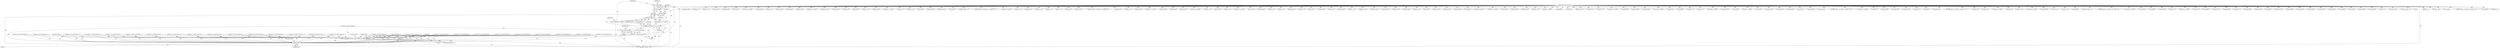 digraph "0_radare2_f41e941341e44aa86edd4483c4487ec09a074257@API" {
"1000414" [label="(Call,snprintf (str, sizeof (str), \" v%i, v%i\", vA, vB))"];
"1000398" [label="(Call,vA = buf[1] & 0x0f)"];
"1000400" [label="(Call,buf[1] & 0x0f)"];
"1000129" [label="(MethodParameterIn,const ut8 *buf)"];
"1000405" [label="(Call,vB = (buf[1] & 0xf0) >> 4)"];
"1000407" [label="(Call,(buf[1] & 0xf0) >> 4)"];
"1000408" [label="(Call,buf[1] & 0xf0)"];
"1000423" [label="(Call,r_str_concat (strasm, str))"];
"1000421" [label="(Call,strasm = r_str_concat (strasm, str))"];
"1002136" [label="(Call,strncpy (op->buf_asm, strasm, sizeof (op->buf_asm) - 1))"];
"1002198" [label="(Call,free (strasm))"];
"1001909" [label="(Call,buf[3] << 8)"];
"1000769" [label="(Call,strasm = r_str_concat (strasm, str))"];
"1000666" [label="(Call,buf[0] == 0x19)"];
"1000498" [label="(Call,(int) buf[1])"];
"1000195" [label="(Call,buf[4] | (buf[5] << 8) | (buf[6] << 16) | (buf[7] << 24))"];
"1000778" [label="(Call,(int) buf[1])"];
"1000600" [label="(Call,buf[4] << 16)"];
"1002198" [label="(Call,free (strasm))"];
"1002135" [label="(Block,)"];
"1000414" [label="(Call,snprintf (str, sizeof (str), \" v%i, v%i\", vA, vB))"];
"1002127" [label="(Call,strasm = NULL)"];
"1001306" [label="(Call,buf[4] & 0x0f)"];
"1001258" [label="(Call,buf[3] << 8)"];
"1000897" [label="(Call,strasm = r_str_concat (strasm, str))"];
"1000438" [label="(Call,buf[3] << 8)"];
"1000430" [label="(Call,(int) buf[1])"];
"1001103" [label="(Call,buf[4] & 0x0f)"];
"1001188" [label="(Call,strasm = r_str_concat (strasm, str))"];
"1001198" [label="(Call,(int) buf[1])"];
"1000883" [label="(Call,strasm = r_str_concat (strasm, str))"];
"1000866" [label="(Call,(buf[3] << 8) | buf[2])"];
"1000489" [label="(Call,strasm = r_str_concat (strasm, str))"];
"1000716" [label="(Call,(llint)buf[3])"];
"1001217" [label="(Call,buf[5] << 8)"];
"1001158" [label="(Call,buf[5] & 0x0f)"];
"1000724" [label="(Call,(llint)buf[4])"];
"1001109" [label="(Call,buf[4] & 0xf0)"];
"1001789" [label="(Call,(buf[3] << 8) | buf[2])"];
"1000131" [label="(Block,)"];
"1001651" [label="(Call,buf[0] == 0x23)"];
"1000423" [label="(Call,r_str_concat (strasm, str))"];
"1000407" [label="(Call,(buf[1] & 0xf0) >> 4)"];
"1001062" [label="(Call,buf[1] & 0x0f)"];
"1000419" [label="(Identifier,vA)"];
"1000558" [label="(Call,buf[3] << 8)"];
"1000785" [label="(Call,(int) buf[2])"];
"1002199" [label="(Identifier,strasm)"];
"1000966" [label="(Call,buf[4] << 16)"];
"1001342" [label="(Call,buf[5] & 0x0f)"];
"1001389" [label="(Call,(buf[3] << 8) | buf[2])"];
"1001636" [label="(Call,buf[3] << 8)"];
"1002150" [label="(Identifier,op)"];
"1000311" [label="(Call,buf[6] << 16)"];
"1001782" [label="(Call,(int) buf[1])"];
"1000421" [label="(Call,strasm = r_str_concat (strasm, str))"];
"1000406" [label="(Identifier,vB)"];
"1001619" [label="(Call,buf[1] & 0x0f)"];
"1001440" [label="(Call,buf[0] == 0x22)"];
"1000700" [label="(Call,(int) buf[1])"];
"1000246" [label="(Call,buf[2] | (buf[3] << 8))"];
"1000955" [label="(Call,buf[2] | (buf[3] << 8) | (buf[4] << 16) | (buf[5] << 24))"];
"1001003" [label="(Call,buf[3] << 8 | buf[2])"];
"1001004" [label="(Call,buf[3] << 8)"];
"1002018" [label="(Call,buf[4] & 0xf0)"];
"1000316" [label="(Call,buf[7] << 24)"];
"1002201" [label="(Identifier,size)"];
"1000463" [label="(Call,buf[3] << 8)"];
"1000594" [label="(Call,buf[3] << 8)"];
"1001573" [label="(Call,(int) buf[1])"];
"1001509" [label="(Call,buf[1] & 0x0f)"];
"1001051" [label="(Call,strasm = r_str_concat (strasm, str))"];
"1001030" [label="(Call,buf[2] | (buf[3] << 8) | (buf[4] << 16) | (buf[5] << 24))"];
"1001318" [label="(Call,buf[5] & 0x0f)"];
"1000917" [label="(Call,strasm = r_str_concat (strasm, str))"];
"1000909" [label="(Call,buf[3] << 8)"];
"1000509" [label="(Call,strasm = r_str_concat (strasm, str))"];
"1001969" [label="(Call,buf[5] & 0x0f)"];
"1001635" [label="(Call,(buf[3] << 8) | buf[2])"];
"1002137" [label="(Call,op->buf_asm)"];
"1001348" [label="(Call,buf[5] & 0xf0)"];
"1000944" [label="(Call,strasm = r_str_concat (strasm, str))"];
"1000732" [label="(Call,(llint)buf[5])"];
"1000850" [label="(Call,buf[1] & 0x0f)"];
"1001800" [label="(Call,(buf[5] << 8) | buf[4])"];
"1000636" [label="(Call,strasm = r_str_concat (strasm, str))"];
"1001747" [label="(Call,buf[2] << 24)"];
"1000415" [label="(Identifier,str)"];
"1001382" [label="(Call,(int) buf[1])"];
"1001070" [label="(Call,buf[3] << 8)"];
"1001205" [label="(Call,(buf[3] << 8) | buf[2])"];
"1000401" [label="(Call,buf[1])"];
"1000814" [label="(Call,(int) buf[1])"];
"1000805" [label="(Call,strasm = r_str_concat (strasm, str))"];
"1002024" [label="(Call,buf[5] & 0x0f)"];
"1001790" [label="(Call,buf[3] << 8)"];
"1000375" [label="(Call,strasm = strdup (op->buf_asm))"];
"1000474" [label="(Call,buf[5] << 8)"];
"1001926" [label="(Call,buf[4] & 0x0f)"];
"1000936" [label="(Call,buf[3] << 8)"];
"1001722" [label="(Call,(int) buf[1])"];
"1001275" [label="(Call,buf[4] & 0x0f)"];
"1000548" [label="(Call,(int) buf[1])"];
"1000985" [label="(Call,buf[1] & 0x0f)"];
"1000655" [label="(Call,buf[2] << 16)"];
"1002054" [label="(Call,buf[0] == 0x24)"];
"1001646" [label="(Call,buf[0] == 0x20)"];
"1000526" [label="(Call,buf[1] & 0xf0)"];
"1001164" [label="(Call,buf[5] & 0xf0)"];
"1000408" [label="(Call,buf[1] & 0xf0)"];
"1000858" [label="(Call,buf[1] & 0xf0)"];
"1000250" [label="(Call,buf[3] << 8)"];
"1001021" [label="(Call,(int) buf[1])"];
"1001249" [label="(Call,buf[1] & 0xf0)"];
"1001152" [label="(Call,buf[4] & 0xf0)"];
"1001091" [label="(Call,buf[4] & 0x0f)"];
"1000828" [label="(Call,(int) buf[3])"];
"1001525" [label="(Call,(buf[3]<<8) | buf[2])"];
"1001257" [label="(Call,(buf[3] << 8) | buf[2])"];
"1000926" [label="(Call,(int) buf[1])"];
"1001944" [label="(Call,buf[4] & 0xf0)"];
"1002036" [label="(Call,buf[1] & 0x0f)"];
"1001373" [label="(Call,strasm = r_str_concat (strasm, str))"];
"1000206" [label="(Call,buf[6] << 16)"];
"1000908" [label="(Call,buf[3] << 8 | buf[2])"];
"1001312" [label="(Call,buf[4] & 0xf0)"];
"1000792" [label="(Call,(int) buf[3])"];
"1000611" [label="(Call,buf[0] == 0x17)"];
"1000187" [label="(Call,buf[3] << 8)"];
"1000971" [label="(Call,buf[5] << 24)"];
"1000418" [label="(Literal,\" v%i, v%i\")"];
"1000557" [label="(Call,(buf[3] << 8) | buf[2])"];
"1001999" [label="(Call,buf[5] & 0xf0)"];
"1001293" [label="(Call,buf[4] & 0xf0)"];
"1001981" [label="(Call,buf[4] & 0x0f)"];
"1000473" [label="(Call,(buf[5] << 8) | buf[4])"];
"1000305" [label="(Call,buf[5] << 8)"];
"1000740" [label="(Call,(llint)buf[6])"];
"1001713" [label="(Call,strasm = r_str_concat (strasm, str))"];
"1001041" [label="(Call,buf[4] << 16)"];
"1000292" [label="(Call,buf[3] << 8)"];
"1001069" [label="(Call,(buf[3] << 8) | buf[2])"];
"1001399" [label="(Call,buf[0] == 0x1a)"];
"1000582" [label="(Call,(int) buf[1])"];
"1000935" [label="(Call,buf[3] << 8 | buf[2])"];
"1000645" [label="(Call,(int) buf[1])"];
"1000976" [label="(Call,strasm = r_str_concat (strasm, str))"];
"1000129" [label="(MethodParameterIn,const ut8 *buf)"];
"1001435" [label="(Call,buf[0] == 0x1f)"];
"1000539" [label="(Call,strasm = r_str_concat (strasm, str))"];
"1001888" [label="(Call,strasm = r_str_concat (strasm, str))"];
"1000420" [label="(Identifier,vB)"];
"1001957" [label="(Call,buf[4] & 0x0f)"];
"1001993" [label="(Call,buf[5] & 0x0f)"];
"1000200" [label="(Call,buf[5] << 8)"];
"1000993" [label="(Call,buf[1] & 0xf0)"];
"1001134" [label="(Call,buf[5] & 0x0f)"];
"1001731" [label="(Call,buf[5] | (buf[4] << 8) | (buf[3] << 16) | (buf[2] << 24))"];
"1002136" [label="(Call,strncpy (op->buf_asm, strasm, sizeof (op->buf_asm) - 1))"];
"1001610" [label="(Call,strasm = r_str_concat (strasm, str))"];
"1001216" [label="(Call,(buf[5] << 8) | buf[4])"];
"1001581" [label="(Call,buf[3] << 8)"];
"1001773" [label="(Call,strasm = r_str_concat (strasm, str))"];
"1001517" [label="(Call,buf[1] & 0xf0)"];
"1001287" [label="(Call,buf[4] & 0x0f)"];
"1000426" [label="(ControlStructure,break;)"];
"1001810" [label="(Call,buf[0] == 0x25)"];
"1001564" [label="(Call,strasm = r_str_concat (strasm, str))"];
"1000405" [label="(Call,vB = (buf[1] & 0xf0) >> 4)"];
"1000398" [label="(Call,vA = buf[1] & 0x0f)"];
"1001801" [label="(Call,buf[5] << 8)"];
"1001237" [label="(Call,strasm = r_str_concat (strasm, str))"];
"1001526" [label="(Call,buf[3]<<8)"];
"1001987" [label="(Call,buf[4] & 0xf0)"];
"1000300" [label="(Call,buf[4] | (buf[5] << 8) | (buf[6] << 16) | (buf[7] << 24))"];
"1001736" [label="(Call,buf[4] << 8)"];
"1000409" [label="(Call,buf[1])"];
"1000960" [label="(Call,buf[3] << 8)"];
"1001580" [label="(Call,(buf[3] << 8) | buf[2])"];
"1000867" [label="(Call,buf[3] << 8)"];
"1000416" [label="(Call,sizeof (str))"];
"1000453" [label="(Call,strasm = r_str_concat (strasm, str))"];
"1001046" [label="(Call,buf[5] << 24)"];
"1002202" [label="(MethodReturn,static int)"];
"1000425" [label="(Identifier,str)"];
"1002140" [label="(Identifier,strasm)"];
"1000413" [label="(Literal,4)"];
"1001908" [label="(Call,(buf[3] << 8) | buf[2])"];
"1001963" [label="(Call,buf[4] & 0xf0)"];
"1002141" [label="(Call,sizeof (op->buf_asm) - 1)"];
"1000211" [label="(Call,buf[7] << 24)"];
"1001742" [label="(Call,buf[3] << 16)"];
"1000394" [label="(Block,)"];
"1000756" [label="(Call,(llint)buf[8])"];
"1001500" [label="(Call,strasm = r_str_concat (strasm, str))"];
"1000183" [label="(Call,buf[2] | (buf[3] << 8))"];
"1000589" [label="(Call,buf[2] | (buf[3] << 8) | (buf[4] << 16) | (buf[5] << 24))"];
"1000352" [label="(Call,strasm = NULL)"];
"1000841" [label="(Call,strasm = r_str_concat (strasm, str))"];
"1000462" [label="(Call,(buf[3] << 8) | buf[2])"];
"1000892" [label="(Call,(char) buf[1])"];
"1000399" [label="(Identifier,vA)"];
"1000763" [label="(Call,(llint)buf[9])"];
"1001128" [label="(Call,buf[4] & 0xf0)"];
"1001206" [label="(Call,buf[3] << 8)"];
"1000424" [label="(Identifier,strasm)"];
"1000412" [label="(Literal,0xf0)"];
"1002110" [label="(Call,strasm = r_str_concat (strasm, str))"];
"1000437" [label="(Call,(buf[3] << 8) | buf[2])"];
"1001035" [label="(Call,buf[3] << 8)"];
"1000748" [label="(Call,(llint)buf[7])"];
"1000404" [label="(Literal,0x0f)"];
"1000605" [label="(Call,buf[5] << 24)"];
"1001012" [label="(Call,strasm = r_str_concat (strasm, str))"];
"1001122" [label="(Call,buf[4] & 0x0f)"];
"1000660" [label="(Call,buf[3] << 24)"];
"1000573" [label="(Call,strasm = r_str_concat (strasm, str))"];
"1000518" [label="(Call,buf[1] & 0x0f)"];
"1001627" [label="(Call,buf[1] & 0xf0)"];
"1000691" [label="(Call,strasm = r_str_concat (strasm, str))"];
"1000142" [label="(Call,(int) buf[0])"];
"1001429" [label="(Call,buf[0] == 0x1c)"];
"1002030" [label="(Call,buf[5] & 0xf0)"];
"1001330" [label="(Call,buf[4] & 0x0f)"];
"1001900" [label="(Call,buf[1] & 0xf0)"];
"1002012" [label="(Call,buf[4] & 0x0f)"];
"1000159" [label="(Call,op->buf_asm[0] = 0)"];
"1001336" [label="(Call,buf[4] & 0xf0)"];
"1000709" [label="(Call,(llint)buf[2])"];
"1000821" [label="(Call,(int) buf[2])"];
"1001146" [label="(Call,buf[4] & 0x0f)"];
"1001938" [label="(Call,buf[4] & 0x0f)"];
"1001390" [label="(Call,buf[3] << 8)"];
"1000167" [label="(Call,buf[0] == 0x00)"];
"1000400" [label="(Call,buf[1] & 0x0f)"];
"1000288" [label="(Call,buf[2] | (buf[3] << 8))"];
"1000422" [label="(Identifier,strasm)"];
"1000414" -> "1000394"  [label="AST: "];
"1000414" -> "1000420"  [label="CFG: "];
"1000415" -> "1000414"  [label="AST: "];
"1000416" -> "1000414"  [label="AST: "];
"1000418" -> "1000414"  [label="AST: "];
"1000419" -> "1000414"  [label="AST: "];
"1000420" -> "1000414"  [label="AST: "];
"1000422" -> "1000414"  [label="CFG: "];
"1000414" -> "1002202"  [label="DDG: "];
"1000414" -> "1002202"  [label="DDG: "];
"1000414" -> "1002202"  [label="DDG: "];
"1000398" -> "1000414"  [label="DDG: "];
"1000405" -> "1000414"  [label="DDG: "];
"1000414" -> "1000423"  [label="DDG: "];
"1000398" -> "1000394"  [label="AST: "];
"1000398" -> "1000400"  [label="CFG: "];
"1000399" -> "1000398"  [label="AST: "];
"1000400" -> "1000398"  [label="AST: "];
"1000406" -> "1000398"  [label="CFG: "];
"1000398" -> "1002202"  [label="DDG: "];
"1000400" -> "1000398"  [label="DDG: "];
"1000400" -> "1000398"  [label="DDG: "];
"1000400" -> "1000404"  [label="CFG: "];
"1000401" -> "1000400"  [label="AST: "];
"1000404" -> "1000400"  [label="AST: "];
"1000129" -> "1000400"  [label="DDG: "];
"1000400" -> "1000408"  [label="DDG: "];
"1000129" -> "1000126"  [label="AST: "];
"1000129" -> "1002202"  [label="DDG: "];
"1000129" -> "1000142"  [label="DDG: "];
"1000129" -> "1000167"  [label="DDG: "];
"1000129" -> "1000183"  [label="DDG: "];
"1000129" -> "1000187"  [label="DDG: "];
"1000129" -> "1000195"  [label="DDG: "];
"1000129" -> "1000200"  [label="DDG: "];
"1000129" -> "1000206"  [label="DDG: "];
"1000129" -> "1000211"  [label="DDG: "];
"1000129" -> "1000246"  [label="DDG: "];
"1000129" -> "1000250"  [label="DDG: "];
"1000129" -> "1000288"  [label="DDG: "];
"1000129" -> "1000292"  [label="DDG: "];
"1000129" -> "1000300"  [label="DDG: "];
"1000129" -> "1000305"  [label="DDG: "];
"1000129" -> "1000311"  [label="DDG: "];
"1000129" -> "1000316"  [label="DDG: "];
"1000129" -> "1000408"  [label="DDG: "];
"1000129" -> "1000430"  [label="DDG: "];
"1000129" -> "1000438"  [label="DDG: "];
"1000129" -> "1000437"  [label="DDG: "];
"1000129" -> "1000463"  [label="DDG: "];
"1000129" -> "1000462"  [label="DDG: "];
"1000129" -> "1000474"  [label="DDG: "];
"1000129" -> "1000473"  [label="DDG: "];
"1000129" -> "1000498"  [label="DDG: "];
"1000129" -> "1000518"  [label="DDG: "];
"1000129" -> "1000526"  [label="DDG: "];
"1000129" -> "1000548"  [label="DDG: "];
"1000129" -> "1000558"  [label="DDG: "];
"1000129" -> "1000557"  [label="DDG: "];
"1000129" -> "1000582"  [label="DDG: "];
"1000129" -> "1000589"  [label="DDG: "];
"1000129" -> "1000594"  [label="DDG: "];
"1000129" -> "1000600"  [label="DDG: "];
"1000129" -> "1000605"  [label="DDG: "];
"1000129" -> "1000611"  [label="DDG: "];
"1000129" -> "1000645"  [label="DDG: "];
"1000129" -> "1000655"  [label="DDG: "];
"1000129" -> "1000660"  [label="DDG: "];
"1000129" -> "1000666"  [label="DDG: "];
"1000129" -> "1000700"  [label="DDG: "];
"1000129" -> "1000709"  [label="DDG: "];
"1000129" -> "1000716"  [label="DDG: "];
"1000129" -> "1000724"  [label="DDG: "];
"1000129" -> "1000732"  [label="DDG: "];
"1000129" -> "1000740"  [label="DDG: "];
"1000129" -> "1000748"  [label="DDG: "];
"1000129" -> "1000756"  [label="DDG: "];
"1000129" -> "1000763"  [label="DDG: "];
"1000129" -> "1000778"  [label="DDG: "];
"1000129" -> "1000785"  [label="DDG: "];
"1000129" -> "1000792"  [label="DDG: "];
"1000129" -> "1000814"  [label="DDG: "];
"1000129" -> "1000821"  [label="DDG: "];
"1000129" -> "1000828"  [label="DDG: "];
"1000129" -> "1000850"  [label="DDG: "];
"1000129" -> "1000858"  [label="DDG: "];
"1000129" -> "1000867"  [label="DDG: "];
"1000129" -> "1000866"  [label="DDG: "];
"1000129" -> "1000892"  [label="DDG: "];
"1000129" -> "1000909"  [label="DDG: "];
"1000129" -> "1000908"  [label="DDG: "];
"1000129" -> "1000926"  [label="DDG: "];
"1000129" -> "1000936"  [label="DDG: "];
"1000129" -> "1000935"  [label="DDG: "];
"1000129" -> "1000955"  [label="DDG: "];
"1000129" -> "1000960"  [label="DDG: "];
"1000129" -> "1000966"  [label="DDG: "];
"1000129" -> "1000971"  [label="DDG: "];
"1000129" -> "1000985"  [label="DDG: "];
"1000129" -> "1000993"  [label="DDG: "];
"1000129" -> "1001004"  [label="DDG: "];
"1000129" -> "1001003"  [label="DDG: "];
"1000129" -> "1001021"  [label="DDG: "];
"1000129" -> "1001030"  [label="DDG: "];
"1000129" -> "1001035"  [label="DDG: "];
"1000129" -> "1001041"  [label="DDG: "];
"1000129" -> "1001046"  [label="DDG: "];
"1000129" -> "1001062"  [label="DDG: "];
"1000129" -> "1001070"  [label="DDG: "];
"1000129" -> "1001069"  [label="DDG: "];
"1000129" -> "1001091"  [label="DDG: "];
"1000129" -> "1001103"  [label="DDG: "];
"1000129" -> "1001109"  [label="DDG: "];
"1000129" -> "1001122"  [label="DDG: "];
"1000129" -> "1001128"  [label="DDG: "];
"1000129" -> "1001134"  [label="DDG: "];
"1000129" -> "1001146"  [label="DDG: "];
"1000129" -> "1001152"  [label="DDG: "];
"1000129" -> "1001158"  [label="DDG: "];
"1000129" -> "1001164"  [label="DDG: "];
"1000129" -> "1001198"  [label="DDG: "];
"1000129" -> "1001206"  [label="DDG: "];
"1000129" -> "1001205"  [label="DDG: "];
"1000129" -> "1001217"  [label="DDG: "];
"1000129" -> "1001216"  [label="DDG: "];
"1000129" -> "1001249"  [label="DDG: "];
"1000129" -> "1001258"  [label="DDG: "];
"1000129" -> "1001257"  [label="DDG: "];
"1000129" -> "1001275"  [label="DDG: "];
"1000129" -> "1001287"  [label="DDG: "];
"1000129" -> "1001293"  [label="DDG: "];
"1000129" -> "1001306"  [label="DDG: "];
"1000129" -> "1001312"  [label="DDG: "];
"1000129" -> "1001318"  [label="DDG: "];
"1000129" -> "1001330"  [label="DDG: "];
"1000129" -> "1001336"  [label="DDG: "];
"1000129" -> "1001342"  [label="DDG: "];
"1000129" -> "1001348"  [label="DDG: "];
"1000129" -> "1001382"  [label="DDG: "];
"1000129" -> "1001390"  [label="DDG: "];
"1000129" -> "1001389"  [label="DDG: "];
"1000129" -> "1001399"  [label="DDG: "];
"1000129" -> "1001429"  [label="DDG: "];
"1000129" -> "1001435"  [label="DDG: "];
"1000129" -> "1001440"  [label="DDG: "];
"1000129" -> "1001509"  [label="DDG: "];
"1000129" -> "1001517"  [label="DDG: "];
"1000129" -> "1001526"  [label="DDG: "];
"1000129" -> "1001525"  [label="DDG: "];
"1000129" -> "1001573"  [label="DDG: "];
"1000129" -> "1001581"  [label="DDG: "];
"1000129" -> "1001580"  [label="DDG: "];
"1000129" -> "1001619"  [label="DDG: "];
"1000129" -> "1001627"  [label="DDG: "];
"1000129" -> "1001636"  [label="DDG: "];
"1000129" -> "1001635"  [label="DDG: "];
"1000129" -> "1001646"  [label="DDG: "];
"1000129" -> "1001651"  [label="DDG: "];
"1000129" -> "1001722"  [label="DDG: "];
"1000129" -> "1001731"  [label="DDG: "];
"1000129" -> "1001736"  [label="DDG: "];
"1000129" -> "1001742"  [label="DDG: "];
"1000129" -> "1001747"  [label="DDG: "];
"1000129" -> "1001782"  [label="DDG: "];
"1000129" -> "1001790"  [label="DDG: "];
"1000129" -> "1001789"  [label="DDG: "];
"1000129" -> "1001801"  [label="DDG: "];
"1000129" -> "1001800"  [label="DDG: "];
"1000129" -> "1001810"  [label="DDG: "];
"1000129" -> "1001900"  [label="DDG: "];
"1000129" -> "1001909"  [label="DDG: "];
"1000129" -> "1001908"  [label="DDG: "];
"1000129" -> "1001926"  [label="DDG: "];
"1000129" -> "1001938"  [label="DDG: "];
"1000129" -> "1001944"  [label="DDG: "];
"1000129" -> "1001957"  [label="DDG: "];
"1000129" -> "1001963"  [label="DDG: "];
"1000129" -> "1001969"  [label="DDG: "];
"1000129" -> "1001981"  [label="DDG: "];
"1000129" -> "1001987"  [label="DDG: "];
"1000129" -> "1001993"  [label="DDG: "];
"1000129" -> "1001999"  [label="DDG: "];
"1000129" -> "1002012"  [label="DDG: "];
"1000129" -> "1002018"  [label="DDG: "];
"1000129" -> "1002024"  [label="DDG: "];
"1000129" -> "1002030"  [label="DDG: "];
"1000129" -> "1002036"  [label="DDG: "];
"1000129" -> "1002054"  [label="DDG: "];
"1000405" -> "1000394"  [label="AST: "];
"1000405" -> "1000407"  [label="CFG: "];
"1000406" -> "1000405"  [label="AST: "];
"1000407" -> "1000405"  [label="AST: "];
"1000415" -> "1000405"  [label="CFG: "];
"1000405" -> "1002202"  [label="DDG: "];
"1000407" -> "1000405"  [label="DDG: "];
"1000407" -> "1000405"  [label="DDG: "];
"1000407" -> "1000413"  [label="CFG: "];
"1000408" -> "1000407"  [label="AST: "];
"1000413" -> "1000407"  [label="AST: "];
"1000407" -> "1002202"  [label="DDG: "];
"1000408" -> "1000407"  [label="DDG: "];
"1000408" -> "1000407"  [label="DDG: "];
"1000408" -> "1000412"  [label="CFG: "];
"1000409" -> "1000408"  [label="AST: "];
"1000412" -> "1000408"  [label="AST: "];
"1000413" -> "1000408"  [label="CFG: "];
"1000408" -> "1002202"  [label="DDG: "];
"1000423" -> "1000421"  [label="AST: "];
"1000423" -> "1000425"  [label="CFG: "];
"1000424" -> "1000423"  [label="AST: "];
"1000425" -> "1000423"  [label="AST: "];
"1000421" -> "1000423"  [label="CFG: "];
"1000423" -> "1002202"  [label="DDG: "];
"1000423" -> "1000421"  [label="DDG: "];
"1000423" -> "1000421"  [label="DDG: "];
"1000375" -> "1000423"  [label="DDG: "];
"1000421" -> "1000394"  [label="AST: "];
"1000422" -> "1000421"  [label="AST: "];
"1000426" -> "1000421"  [label="CFG: "];
"1000421" -> "1002202"  [label="DDG: "];
"1000421" -> "1002136"  [label="DDG: "];
"1000421" -> "1002198"  [label="DDG: "];
"1002136" -> "1002135"  [label="AST: "];
"1002136" -> "1002141"  [label="CFG: "];
"1002137" -> "1002136"  [label="AST: "];
"1002140" -> "1002136"  [label="AST: "];
"1002141" -> "1002136"  [label="AST: "];
"1002150" -> "1002136"  [label="CFG: "];
"1002136" -> "1002202"  [label="DDG: "];
"1000159" -> "1002136"  [label="DDG: "];
"1000539" -> "1002136"  [label="DDG: "];
"1000375" -> "1002136"  [label="DDG: "];
"1002110" -> "1002136"  [label="DDG: "];
"1000917" -> "1002136"  [label="DDG: "];
"1000883" -> "1002136"  [label="DDG: "];
"1001188" -> "1002136"  [label="DDG: "];
"1000976" -> "1002136"  [label="DDG: "];
"1000897" -> "1002136"  [label="DDG: "];
"1000841" -> "1002136"  [label="DDG: "];
"1000489" -> "1002136"  [label="DDG: "];
"1001051" -> "1002136"  [label="DDG: "];
"1001888" -> "1002136"  [label="DDG: "];
"1000805" -> "1002136"  [label="DDG: "];
"1001237" -> "1002136"  [label="DDG: "];
"1000636" -> "1002136"  [label="DDG: "];
"1001610" -> "1002136"  [label="DDG: "];
"1002127" -> "1002136"  [label="DDG: "];
"1000769" -> "1002136"  [label="DDG: "];
"1001564" -> "1002136"  [label="DDG: "];
"1000573" -> "1002136"  [label="DDG: "];
"1000944" -> "1002136"  [label="DDG: "];
"1001012" -> "1002136"  [label="DDG: "];
"1001713" -> "1002136"  [label="DDG: "];
"1001373" -> "1002136"  [label="DDG: "];
"1000691" -> "1002136"  [label="DDG: "];
"1000509" -> "1002136"  [label="DDG: "];
"1001500" -> "1002136"  [label="DDG: "];
"1001773" -> "1002136"  [label="DDG: "];
"1000453" -> "1002136"  [label="DDG: "];
"1002141" -> "1002136"  [label="DDG: "];
"1002136" -> "1002198"  [label="DDG: "];
"1002198" -> "1000131"  [label="AST: "];
"1002198" -> "1002199"  [label="CFG: "];
"1002199" -> "1002198"  [label="AST: "];
"1002201" -> "1002198"  [label="CFG: "];
"1002198" -> "1002202"  [label="DDG: "];
"1000539" -> "1002198"  [label="DDG: "];
"1000375" -> "1002198"  [label="DDG: "];
"1002110" -> "1002198"  [label="DDG: "];
"1000917" -> "1002198"  [label="DDG: "];
"1000883" -> "1002198"  [label="DDG: "];
"1001188" -> "1002198"  [label="DDG: "];
"1000976" -> "1002198"  [label="DDG: "];
"1000897" -> "1002198"  [label="DDG: "];
"1000841" -> "1002198"  [label="DDG: "];
"1000489" -> "1002198"  [label="DDG: "];
"1001051" -> "1002198"  [label="DDG: "];
"1001888" -> "1002198"  [label="DDG: "];
"1000805" -> "1002198"  [label="DDG: "];
"1001237" -> "1002198"  [label="DDG: "];
"1000636" -> "1002198"  [label="DDG: "];
"1001610" -> "1002198"  [label="DDG: "];
"1000352" -> "1002198"  [label="DDG: "];
"1002127" -> "1002198"  [label="DDG: "];
"1000769" -> "1002198"  [label="DDG: "];
"1001564" -> "1002198"  [label="DDG: "];
"1000573" -> "1002198"  [label="DDG: "];
"1000944" -> "1002198"  [label="DDG: "];
"1001012" -> "1002198"  [label="DDG: "];
"1001713" -> "1002198"  [label="DDG: "];
"1001373" -> "1002198"  [label="DDG: "];
"1000691" -> "1002198"  [label="DDG: "];
"1000509" -> "1002198"  [label="DDG: "];
"1001500" -> "1002198"  [label="DDG: "];
"1001773" -> "1002198"  [label="DDG: "];
"1000453" -> "1002198"  [label="DDG: "];
}
